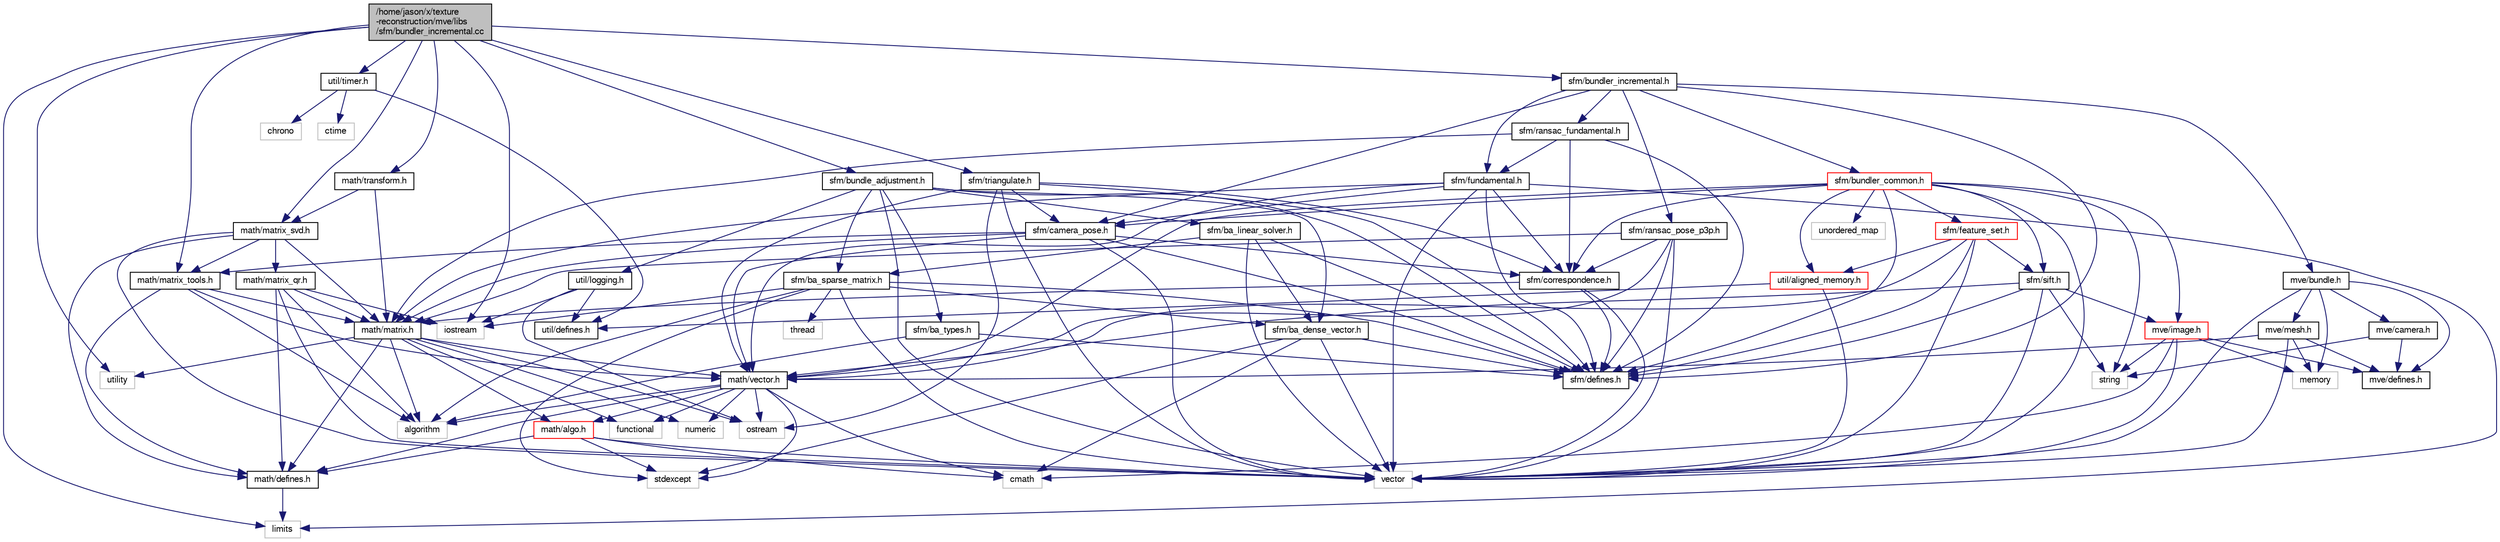 digraph "/home/jason/x/texture-reconstruction/mve/libs/sfm/bundler_incremental.cc"
{
  edge [fontname="FreeSans",fontsize="10",labelfontname="FreeSans",labelfontsize="10"];
  node [fontname="FreeSans",fontsize="10",shape=record];
  Node0 [label="/home/jason/x/texture\l-reconstruction/mve/libs\l/sfm/bundler_incremental.cc",height=0.2,width=0.4,color="black", fillcolor="grey75", style="filled", fontcolor="black"];
  Node0 -> Node1 [color="midnightblue",fontsize="10",style="solid",fontname="FreeSans"];
  Node1 [label="limits",height=0.2,width=0.4,color="grey75", fillcolor="white", style="filled"];
  Node0 -> Node2 [color="midnightblue",fontsize="10",style="solid",fontname="FreeSans"];
  Node2 [label="iostream",height=0.2,width=0.4,color="grey75", fillcolor="white", style="filled"];
  Node0 -> Node3 [color="midnightblue",fontsize="10",style="solid",fontname="FreeSans"];
  Node3 [label="utility",height=0.2,width=0.4,color="grey75", fillcolor="white", style="filled"];
  Node0 -> Node4 [color="midnightblue",fontsize="10",style="solid",fontname="FreeSans"];
  Node4 [label="util/timer.h",height=0.2,width=0.4,color="black", fillcolor="white", style="filled",URL="$timer_8h.html"];
  Node4 -> Node5 [color="midnightblue",fontsize="10",style="solid",fontname="FreeSans"];
  Node5 [label="chrono",height=0.2,width=0.4,color="grey75", fillcolor="white", style="filled"];
  Node4 -> Node6 [color="midnightblue",fontsize="10",style="solid",fontname="FreeSans"];
  Node6 [label="ctime",height=0.2,width=0.4,color="grey75", fillcolor="white", style="filled"];
  Node4 -> Node7 [color="midnightblue",fontsize="10",style="solid",fontname="FreeSans"];
  Node7 [label="util/defines.h",height=0.2,width=0.4,color="black", fillcolor="white", style="filled",URL="$util_2defines_8h.html"];
  Node0 -> Node8 [color="midnightblue",fontsize="10",style="solid",fontname="FreeSans"];
  Node8 [label="math/transform.h",height=0.2,width=0.4,color="black", fillcolor="white", style="filled",URL="$transform_8h.html"];
  Node8 -> Node9 [color="midnightblue",fontsize="10",style="solid",fontname="FreeSans"];
  Node9 [label="math/matrix.h",height=0.2,width=0.4,color="black", fillcolor="white", style="filled",URL="$matrix_8h.html"];
  Node9 -> Node10 [color="midnightblue",fontsize="10",style="solid",fontname="FreeSans"];
  Node10 [label="algorithm",height=0.2,width=0.4,color="grey75", fillcolor="white", style="filled"];
  Node9 -> Node11 [color="midnightblue",fontsize="10",style="solid",fontname="FreeSans"];
  Node11 [label="functional",height=0.2,width=0.4,color="grey75", fillcolor="white", style="filled"];
  Node9 -> Node3 [color="midnightblue",fontsize="10",style="solid",fontname="FreeSans"];
  Node9 -> Node12 [color="midnightblue",fontsize="10",style="solid",fontname="FreeSans"];
  Node12 [label="numeric",height=0.2,width=0.4,color="grey75", fillcolor="white", style="filled"];
  Node9 -> Node13 [color="midnightblue",fontsize="10",style="solid",fontname="FreeSans"];
  Node13 [label="ostream",height=0.2,width=0.4,color="grey75", fillcolor="white", style="filled"];
  Node9 -> Node14 [color="midnightblue",fontsize="10",style="solid",fontname="FreeSans"];
  Node14 [label="math/defines.h",height=0.2,width=0.4,color="black", fillcolor="white", style="filled",URL="$math_2defines_8h.html"];
  Node14 -> Node1 [color="midnightblue",fontsize="10",style="solid",fontname="FreeSans"];
  Node9 -> Node15 [color="midnightblue",fontsize="10",style="solid",fontname="FreeSans"];
  Node15 [label="math/algo.h",height=0.2,width=0.4,color="red", fillcolor="white", style="filled",URL="$algo_8h.html"];
  Node15 -> Node16 [color="midnightblue",fontsize="10",style="solid",fontname="FreeSans"];
  Node16 [label="cmath",height=0.2,width=0.4,color="grey75", fillcolor="white", style="filled"];
  Node15 -> Node17 [color="midnightblue",fontsize="10",style="solid",fontname="FreeSans"];
  Node17 [label="vector",height=0.2,width=0.4,color="grey75", fillcolor="white", style="filled"];
  Node15 -> Node19 [color="midnightblue",fontsize="10",style="solid",fontname="FreeSans"];
  Node19 [label="stdexcept",height=0.2,width=0.4,color="grey75", fillcolor="white", style="filled"];
  Node15 -> Node14 [color="midnightblue",fontsize="10",style="solid",fontname="FreeSans"];
  Node9 -> Node20 [color="midnightblue",fontsize="10",style="solid",fontname="FreeSans"];
  Node20 [label="math/vector.h",height=0.2,width=0.4,color="black", fillcolor="white", style="filled",URL="$vector_8h.html"];
  Node20 -> Node10 [color="midnightblue",fontsize="10",style="solid",fontname="FreeSans"];
  Node20 -> Node11 [color="midnightblue",fontsize="10",style="solid",fontname="FreeSans"];
  Node20 -> Node19 [color="midnightblue",fontsize="10",style="solid",fontname="FreeSans"];
  Node20 -> Node12 [color="midnightblue",fontsize="10",style="solid",fontname="FreeSans"];
  Node20 -> Node16 [color="midnightblue",fontsize="10",style="solid",fontname="FreeSans"];
  Node20 -> Node13 [color="midnightblue",fontsize="10",style="solid",fontname="FreeSans"];
  Node20 -> Node14 [color="midnightblue",fontsize="10",style="solid",fontname="FreeSans"];
  Node20 -> Node15 [color="midnightblue",fontsize="10",style="solid",fontname="FreeSans"];
  Node8 -> Node21 [color="midnightblue",fontsize="10",style="solid",fontname="FreeSans"];
  Node21 [label="math/matrix_svd.h",height=0.2,width=0.4,color="black", fillcolor="white", style="filled",URL="$matrix__svd_8h.html"];
  Node21 -> Node17 [color="midnightblue",fontsize="10",style="solid",fontname="FreeSans"];
  Node21 -> Node14 [color="midnightblue",fontsize="10",style="solid",fontname="FreeSans"];
  Node21 -> Node9 [color="midnightblue",fontsize="10",style="solid",fontname="FreeSans"];
  Node21 -> Node22 [color="midnightblue",fontsize="10",style="solid",fontname="FreeSans"];
  Node22 [label="math/matrix_tools.h",height=0.2,width=0.4,color="black", fillcolor="white", style="filled",URL="$matrix__tools_8h.html"];
  Node22 -> Node10 [color="midnightblue",fontsize="10",style="solid",fontname="FreeSans"];
  Node22 -> Node14 [color="midnightblue",fontsize="10",style="solid",fontname="FreeSans"];
  Node22 -> Node9 [color="midnightblue",fontsize="10",style="solid",fontname="FreeSans"];
  Node22 -> Node20 [color="midnightblue",fontsize="10",style="solid",fontname="FreeSans"];
  Node21 -> Node23 [color="midnightblue",fontsize="10",style="solid",fontname="FreeSans"];
  Node23 [label="math/matrix_qr.h",height=0.2,width=0.4,color="black", fillcolor="white", style="filled",URL="$matrix__qr_8h.html"];
  Node23 -> Node17 [color="midnightblue",fontsize="10",style="solid",fontname="FreeSans"];
  Node23 -> Node10 [color="midnightblue",fontsize="10",style="solid",fontname="FreeSans"];
  Node23 -> Node2 [color="midnightblue",fontsize="10",style="solid",fontname="FreeSans"];
  Node23 -> Node14 [color="midnightblue",fontsize="10",style="solid",fontname="FreeSans"];
  Node23 -> Node9 [color="midnightblue",fontsize="10",style="solid",fontname="FreeSans"];
  Node0 -> Node21 [color="midnightblue",fontsize="10",style="solid",fontname="FreeSans"];
  Node0 -> Node22 [color="midnightblue",fontsize="10",style="solid",fontname="FreeSans"];
  Node0 -> Node24 [color="midnightblue",fontsize="10",style="solid",fontname="FreeSans"];
  Node24 [label="sfm/triangulate.h",height=0.2,width=0.4,color="black", fillcolor="white", style="filled",URL="$triangulate_8h.html"];
  Node24 -> Node17 [color="midnightblue",fontsize="10",style="solid",fontname="FreeSans"];
  Node24 -> Node13 [color="midnightblue",fontsize="10",style="solid",fontname="FreeSans"];
  Node24 -> Node20 [color="midnightblue",fontsize="10",style="solid",fontname="FreeSans"];
  Node24 -> Node25 [color="midnightblue",fontsize="10",style="solid",fontname="FreeSans"];
  Node25 [label="sfm/correspondence.h",height=0.2,width=0.4,color="black", fillcolor="white", style="filled",URL="$correspondence_8h.html"];
  Node25 -> Node17 [color="midnightblue",fontsize="10",style="solid",fontname="FreeSans"];
  Node25 -> Node9 [color="midnightblue",fontsize="10",style="solid",fontname="FreeSans"];
  Node25 -> Node26 [color="midnightblue",fontsize="10",style="solid",fontname="FreeSans"];
  Node26 [label="sfm/defines.h",height=0.2,width=0.4,color="black", fillcolor="white", style="filled",URL="$sfm_2defines_8h.html"];
  Node24 -> Node27 [color="midnightblue",fontsize="10",style="solid",fontname="FreeSans"];
  Node27 [label="sfm/camera_pose.h",height=0.2,width=0.4,color="black", fillcolor="white", style="filled",URL="$camera__pose_8h.html"];
  Node27 -> Node17 [color="midnightblue",fontsize="10",style="solid",fontname="FreeSans"];
  Node27 -> Node20 [color="midnightblue",fontsize="10",style="solid",fontname="FreeSans"];
  Node27 -> Node9 [color="midnightblue",fontsize="10",style="solid",fontname="FreeSans"];
  Node27 -> Node22 [color="midnightblue",fontsize="10",style="solid",fontname="FreeSans"];
  Node27 -> Node26 [color="midnightblue",fontsize="10",style="solid",fontname="FreeSans"];
  Node27 -> Node25 [color="midnightblue",fontsize="10",style="solid",fontname="FreeSans"];
  Node24 -> Node26 [color="midnightblue",fontsize="10",style="solid",fontname="FreeSans"];
  Node0 -> Node28 [color="midnightblue",fontsize="10",style="solid",fontname="FreeSans"];
  Node28 [label="sfm/bundle_adjustment.h",height=0.2,width=0.4,color="black", fillcolor="white", style="filled",URL="$bundle__adjustment_8h.html"];
  Node28 -> Node17 [color="midnightblue",fontsize="10",style="solid",fontname="FreeSans"];
  Node28 -> Node29 [color="midnightblue",fontsize="10",style="solid",fontname="FreeSans"];
  Node29 [label="util/logging.h",height=0.2,width=0.4,color="black", fillcolor="white", style="filled",URL="$logging_8h.html"];
  Node29 -> Node2 [color="midnightblue",fontsize="10",style="solid",fontname="FreeSans"];
  Node29 -> Node13 [color="midnightblue",fontsize="10",style="solid",fontname="FreeSans"];
  Node29 -> Node7 [color="midnightblue",fontsize="10",style="solid",fontname="FreeSans"];
  Node28 -> Node26 [color="midnightblue",fontsize="10",style="solid",fontname="FreeSans"];
  Node28 -> Node30 [color="midnightblue",fontsize="10",style="solid",fontname="FreeSans"];
  Node30 [label="sfm/ba_sparse_matrix.h",height=0.2,width=0.4,color="black", fillcolor="white", style="filled",URL="$ba__sparse__matrix_8h.html"];
  Node30 -> Node31 [color="midnightblue",fontsize="10",style="solid",fontname="FreeSans"];
  Node31 [label="thread",height=0.2,width=0.4,color="grey75", fillcolor="white", style="filled"];
  Node30 -> Node19 [color="midnightblue",fontsize="10",style="solid",fontname="FreeSans"];
  Node30 -> Node17 [color="midnightblue",fontsize="10",style="solid",fontname="FreeSans"];
  Node30 -> Node10 [color="midnightblue",fontsize="10",style="solid",fontname="FreeSans"];
  Node30 -> Node32 [color="midnightblue",fontsize="10",style="solid",fontname="FreeSans"];
  Node32 [label="sfm/ba_dense_vector.h",height=0.2,width=0.4,color="black", fillcolor="white", style="filled",URL="$ba__dense__vector_8h.html"];
  Node32 -> Node16 [color="midnightblue",fontsize="10",style="solid",fontname="FreeSans"];
  Node32 -> Node19 [color="midnightblue",fontsize="10",style="solid",fontname="FreeSans"];
  Node32 -> Node17 [color="midnightblue",fontsize="10",style="solid",fontname="FreeSans"];
  Node32 -> Node26 [color="midnightblue",fontsize="10",style="solid",fontname="FreeSans"];
  Node30 -> Node26 [color="midnightblue",fontsize="10",style="solid",fontname="FreeSans"];
  Node30 -> Node2 [color="midnightblue",fontsize="10",style="solid",fontname="FreeSans"];
  Node28 -> Node32 [color="midnightblue",fontsize="10",style="solid",fontname="FreeSans"];
  Node28 -> Node33 [color="midnightblue",fontsize="10",style="solid",fontname="FreeSans"];
  Node33 [label="sfm/ba_linear_solver.h",height=0.2,width=0.4,color="black", fillcolor="white", style="filled",URL="$ba__linear__solver_8h.html"];
  Node33 -> Node17 [color="midnightblue",fontsize="10",style="solid",fontname="FreeSans"];
  Node33 -> Node26 [color="midnightblue",fontsize="10",style="solid",fontname="FreeSans"];
  Node33 -> Node30 [color="midnightblue",fontsize="10",style="solid",fontname="FreeSans"];
  Node33 -> Node32 [color="midnightblue",fontsize="10",style="solid",fontname="FreeSans"];
  Node28 -> Node34 [color="midnightblue",fontsize="10",style="solid",fontname="FreeSans"];
  Node34 [label="sfm/ba_types.h",height=0.2,width=0.4,color="black", fillcolor="white", style="filled",URL="$ba__types_8h.html"];
  Node34 -> Node10 [color="midnightblue",fontsize="10",style="solid",fontname="FreeSans"];
  Node34 -> Node26 [color="midnightblue",fontsize="10",style="solid",fontname="FreeSans"];
  Node0 -> Node35 [color="midnightblue",fontsize="10",style="solid",fontname="FreeSans"];
  Node35 [label="sfm/bundler_incremental.h",height=0.2,width=0.4,color="black", fillcolor="white", style="filled",URL="$bundler__incremental_8h.html"];
  Node35 -> Node36 [color="midnightblue",fontsize="10",style="solid",fontname="FreeSans"];
  Node36 [label="mve/bundle.h",height=0.2,width=0.4,color="black", fillcolor="white", style="filled",URL="$bundle_8h.html"];
  Node36 -> Node17 [color="midnightblue",fontsize="10",style="solid",fontname="FreeSans"];
  Node36 -> Node37 [color="midnightblue",fontsize="10",style="solid",fontname="FreeSans"];
  Node37 [label="memory",height=0.2,width=0.4,color="grey75", fillcolor="white", style="filled"];
  Node36 -> Node38 [color="midnightblue",fontsize="10",style="solid",fontname="FreeSans"];
  Node38 [label="mve/camera.h",height=0.2,width=0.4,color="black", fillcolor="white", style="filled",URL="$mve_2camera_8h.html"];
  Node38 -> Node39 [color="midnightblue",fontsize="10",style="solid",fontname="FreeSans"];
  Node39 [label="string",height=0.2,width=0.4,color="grey75", fillcolor="white", style="filled"];
  Node38 -> Node40 [color="midnightblue",fontsize="10",style="solid",fontname="FreeSans"];
  Node40 [label="mve/defines.h",height=0.2,width=0.4,color="black", fillcolor="white", style="filled",URL="$mve_2defines_8h.html"];
  Node36 -> Node41 [color="midnightblue",fontsize="10",style="solid",fontname="FreeSans"];
  Node41 [label="mve/mesh.h",height=0.2,width=0.4,color="black", fillcolor="white", style="filled",URL="$mesh_8h.html"];
  Node41 -> Node17 [color="midnightblue",fontsize="10",style="solid",fontname="FreeSans"];
  Node41 -> Node37 [color="midnightblue",fontsize="10",style="solid",fontname="FreeSans"];
  Node41 -> Node20 [color="midnightblue",fontsize="10",style="solid",fontname="FreeSans"];
  Node41 -> Node40 [color="midnightblue",fontsize="10",style="solid",fontname="FreeSans"];
  Node36 -> Node40 [color="midnightblue",fontsize="10",style="solid",fontname="FreeSans"];
  Node35 -> Node42 [color="midnightblue",fontsize="10",style="solid",fontname="FreeSans"];
  Node42 [label="sfm/fundamental.h",height=0.2,width=0.4,color="black", fillcolor="white", style="filled",URL="$fundamental_8h.html"];
  Node42 -> Node1 [color="midnightblue",fontsize="10",style="solid",fontname="FreeSans"];
  Node42 -> Node17 [color="midnightblue",fontsize="10",style="solid",fontname="FreeSans"];
  Node42 -> Node20 [color="midnightblue",fontsize="10",style="solid",fontname="FreeSans"];
  Node42 -> Node9 [color="midnightblue",fontsize="10",style="solid",fontname="FreeSans"];
  Node42 -> Node26 [color="midnightblue",fontsize="10",style="solid",fontname="FreeSans"];
  Node42 -> Node27 [color="midnightblue",fontsize="10",style="solid",fontname="FreeSans"];
  Node42 -> Node25 [color="midnightblue",fontsize="10",style="solid",fontname="FreeSans"];
  Node35 -> Node43 [color="midnightblue",fontsize="10",style="solid",fontname="FreeSans"];
  Node43 [label="sfm/ransac_fundamental.h",height=0.2,width=0.4,color="black", fillcolor="white", style="filled",URL="$ransac__fundamental_8h.html"];
  Node43 -> Node9 [color="midnightblue",fontsize="10",style="solid",fontname="FreeSans"];
  Node43 -> Node26 [color="midnightblue",fontsize="10",style="solid",fontname="FreeSans"];
  Node43 -> Node25 [color="midnightblue",fontsize="10",style="solid",fontname="FreeSans"];
  Node43 -> Node42 [color="midnightblue",fontsize="10",style="solid",fontname="FreeSans"];
  Node35 -> Node44 [color="midnightblue",fontsize="10",style="solid",fontname="FreeSans"];
  Node44 [label="sfm/ransac_pose_p3p.h",height=0.2,width=0.4,color="black", fillcolor="white", style="filled",URL="$ransac__pose__p3p_8h.html"];
  Node44 -> Node17 [color="midnightblue",fontsize="10",style="solid",fontname="FreeSans"];
  Node44 -> Node9 [color="midnightblue",fontsize="10",style="solid",fontname="FreeSans"];
  Node44 -> Node20 [color="midnightblue",fontsize="10",style="solid",fontname="FreeSans"];
  Node44 -> Node25 [color="midnightblue",fontsize="10",style="solid",fontname="FreeSans"];
  Node44 -> Node26 [color="midnightblue",fontsize="10",style="solid",fontname="FreeSans"];
  Node35 -> Node45 [color="midnightblue",fontsize="10",style="solid",fontname="FreeSans"];
  Node45 [label="sfm/bundler_common.h",height=0.2,width=0.4,color="red", fillcolor="white", style="filled",URL="$bundler__common_8h.html"];
  Node45 -> Node39 [color="midnightblue",fontsize="10",style="solid",fontname="FreeSans"];
  Node45 -> Node46 [color="midnightblue",fontsize="10",style="solid",fontname="FreeSans"];
  Node46 [label="unordered_map",height=0.2,width=0.4,color="grey75", fillcolor="white", style="filled"];
  Node45 -> Node17 [color="midnightblue",fontsize="10",style="solid",fontname="FreeSans"];
  Node45 -> Node20 [color="midnightblue",fontsize="10",style="solid",fontname="FreeSans"];
  Node45 -> Node47 [color="midnightblue",fontsize="10",style="solid",fontname="FreeSans"];
  Node47 [label="util/aligned_memory.h",height=0.2,width=0.4,color="red", fillcolor="white", style="filled",URL="$aligned__memory_8h.html"];
  Node47 -> Node17 [color="midnightblue",fontsize="10",style="solid",fontname="FreeSans"];
  Node47 -> Node7 [color="midnightblue",fontsize="10",style="solid",fontname="FreeSans"];
  Node45 -> Node51 [color="midnightblue",fontsize="10",style="solid",fontname="FreeSans"];
  Node51 [label="mve/image.h",height=0.2,width=0.4,color="red", fillcolor="white", style="filled",URL="$image_8h.html"];
  Node51 -> Node39 [color="midnightblue",fontsize="10",style="solid",fontname="FreeSans"];
  Node51 -> Node17 [color="midnightblue",fontsize="10",style="solid",fontname="FreeSans"];
  Node51 -> Node37 [color="midnightblue",fontsize="10",style="solid",fontname="FreeSans"];
  Node51 -> Node40 [color="midnightblue",fontsize="10",style="solid",fontname="FreeSans"];
  Node51 -> Node16 [color="midnightblue",fontsize="10",style="solid",fontname="FreeSans"];
  Node45 -> Node27 [color="midnightblue",fontsize="10",style="solid",fontname="FreeSans"];
  Node45 -> Node25 [color="midnightblue",fontsize="10",style="solid",fontname="FreeSans"];
  Node45 -> Node59 [color="midnightblue",fontsize="10",style="solid",fontname="FreeSans"];
  Node59 [label="sfm/feature_set.h",height=0.2,width=0.4,color="red", fillcolor="white", style="filled",URL="$feature__set_8h.html"];
  Node59 -> Node17 [color="midnightblue",fontsize="10",style="solid",fontname="FreeSans"];
  Node59 -> Node20 [color="midnightblue",fontsize="10",style="solid",fontname="FreeSans"];
  Node59 -> Node47 [color="midnightblue",fontsize="10",style="solid",fontname="FreeSans"];
  Node59 -> Node60 [color="midnightblue",fontsize="10",style="solid",fontname="FreeSans"];
  Node60 [label="sfm/sift.h",height=0.2,width=0.4,color="black", fillcolor="white", style="filled",URL="$sift_8h.html"];
  Node60 -> Node39 [color="midnightblue",fontsize="10",style="solid",fontname="FreeSans"];
  Node60 -> Node17 [color="midnightblue",fontsize="10",style="solid",fontname="FreeSans"];
  Node60 -> Node20 [color="midnightblue",fontsize="10",style="solid",fontname="FreeSans"];
  Node60 -> Node51 [color="midnightblue",fontsize="10",style="solid",fontname="FreeSans"];
  Node60 -> Node26 [color="midnightblue",fontsize="10",style="solid",fontname="FreeSans"];
  Node59 -> Node26 [color="midnightblue",fontsize="10",style="solid",fontname="FreeSans"];
  Node45 -> Node60 [color="midnightblue",fontsize="10",style="solid",fontname="FreeSans"];
  Node45 -> Node26 [color="midnightblue",fontsize="10",style="solid",fontname="FreeSans"];
  Node35 -> Node27 [color="midnightblue",fontsize="10",style="solid",fontname="FreeSans"];
  Node35 -> Node26 [color="midnightblue",fontsize="10",style="solid",fontname="FreeSans"];
}
